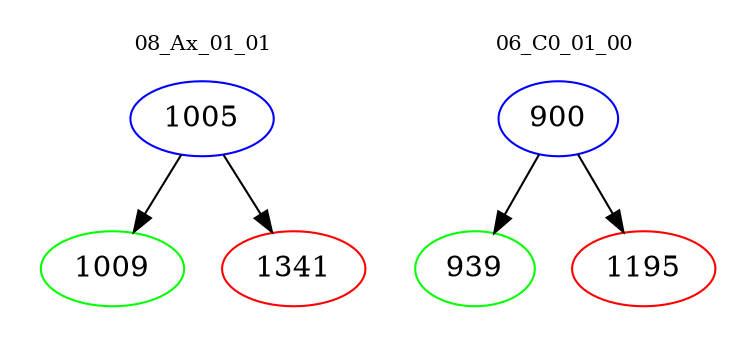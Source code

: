 digraph{
subgraph cluster_0 {
color = white
label = "08_Ax_01_01";
fontsize=10;
T0_1005 [label="1005", color="blue"]
T0_1005 -> T0_1009 [color="black"]
T0_1009 [label="1009", color="green"]
T0_1005 -> T0_1341 [color="black"]
T0_1341 [label="1341", color="red"]
}
subgraph cluster_1 {
color = white
label = "06_C0_01_00";
fontsize=10;
T1_900 [label="900", color="blue"]
T1_900 -> T1_939 [color="black"]
T1_939 [label="939", color="green"]
T1_900 -> T1_1195 [color="black"]
T1_1195 [label="1195", color="red"]
}
}
